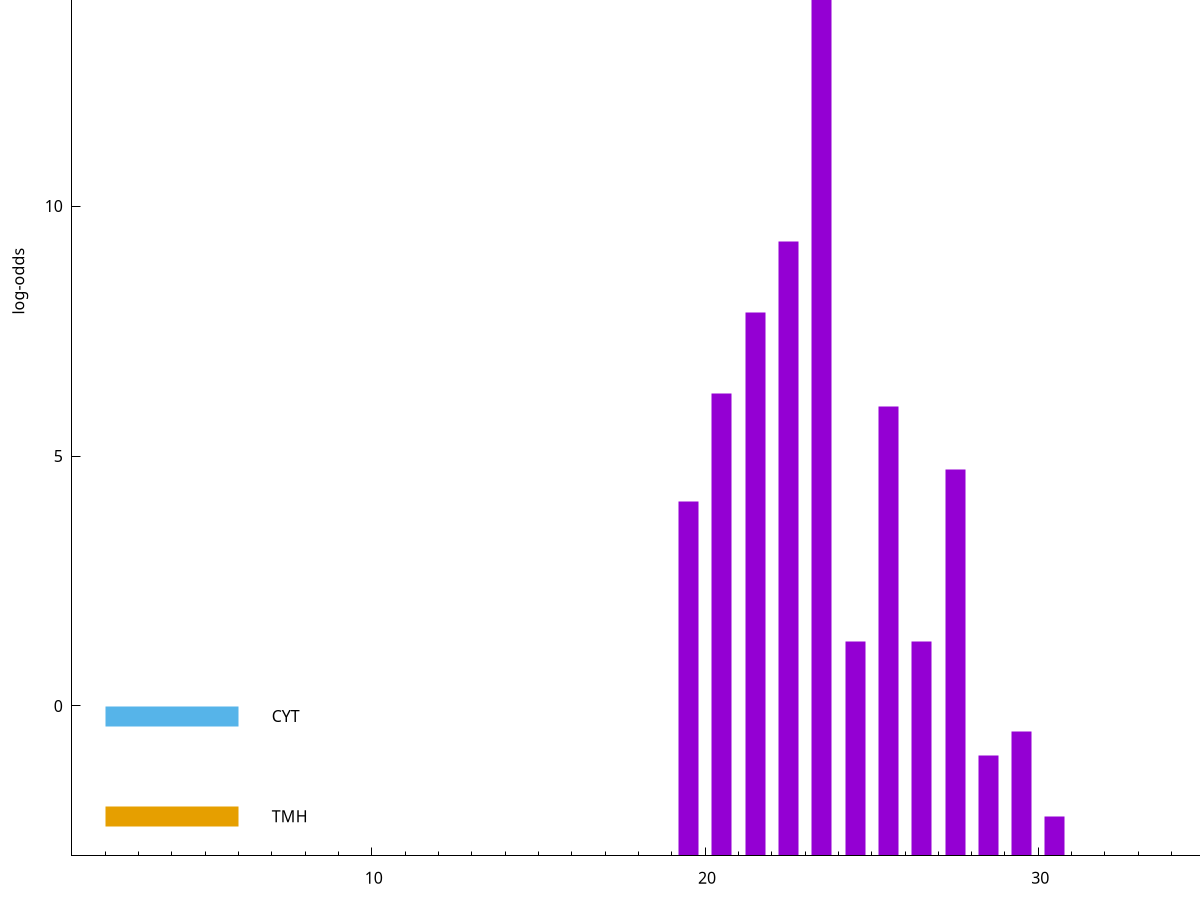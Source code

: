 set title "LipoP predictions for SRR3996255.gff"
set size 2., 1.4
set xrange [1:70] 
set mxtics 10
set yrange [-3:20]
set y2range [0:23]
set ylabel "log-odds"
set term postscript eps color solid "Helvetica" 30
set output "SRR3996255.gff1.eps"
set arrow from 2,18.3859 to 6,18.3859 nohead lt 1 lw 20
set label "SpI" at 7,18.3859
set arrow from 2,-0.200913 to 6,-0.200913 nohead lt 3 lw 20
set label "CYT" at 7,-0.200913
set arrow from 2,-2.20851 to 6,-2.20851 nohead lt 4 lw 20
set label "TMH" at 7,-2.20851
set arrow from 2,18.3859 to 6,18.3859 nohead lt 1 lw 20
set label "SpI" at 7,18.3859
# NOTE: The scores below are the log-odds scores with the threshold
# NOTE: subtracted (a hack to make gnuplot make the histogram all
# NOTE: look nice).
plot "-" axes x1y2 title "" with impulses lt 1 lw 20
23.500000 21.381500
22.500000 12.299550
21.500000 10.873500
20.500000 9.241680
25.500000 8.989430
27.500000 7.727090
19.500000 7.097630
24.500000 4.295470
26.500000 4.287760
29.500000 2.488894
28.500000 2.016061
30.500000 0.791020
e
exit
